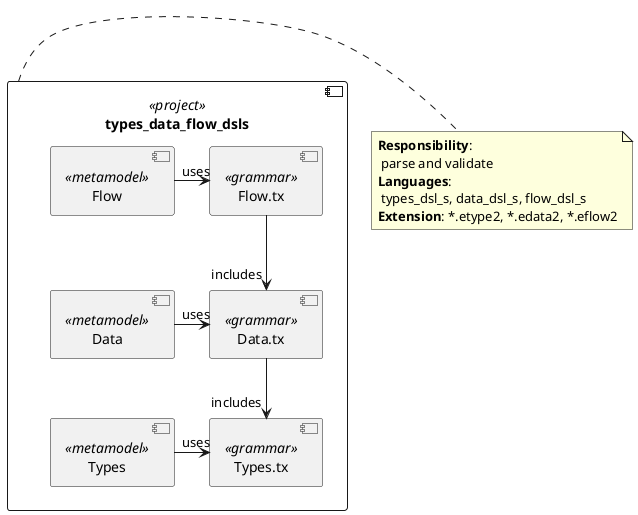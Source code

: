 @startuml
component types_data_flow_dsls <<project>> {
	component Types.tx <<grammar>> as TypesG
	component Data.tx <<grammar>> as DataG
	component Flow.tx <<grammar>> as FlowG

	component Types <<metamodel>> as Types
	component Data <<metamodel>> as Data
	component Flow <<metamodel>> as Flow
}

note as Note
**Responsibility**:
 parse and validate
**Languages**:
 types_dsl_s, data_dsl_s, flow_dsl_s
**Extension**: *.etype2, *.edata2, *.eflow2
end note

types_data_flow_dsls . Note

DataG --> "includes" TypesG
FlowG --> "includes" DataG

Types -> "uses" TypesG
Data -> "uses" DataG
Flow -> "uses" FlowG

@enduml

